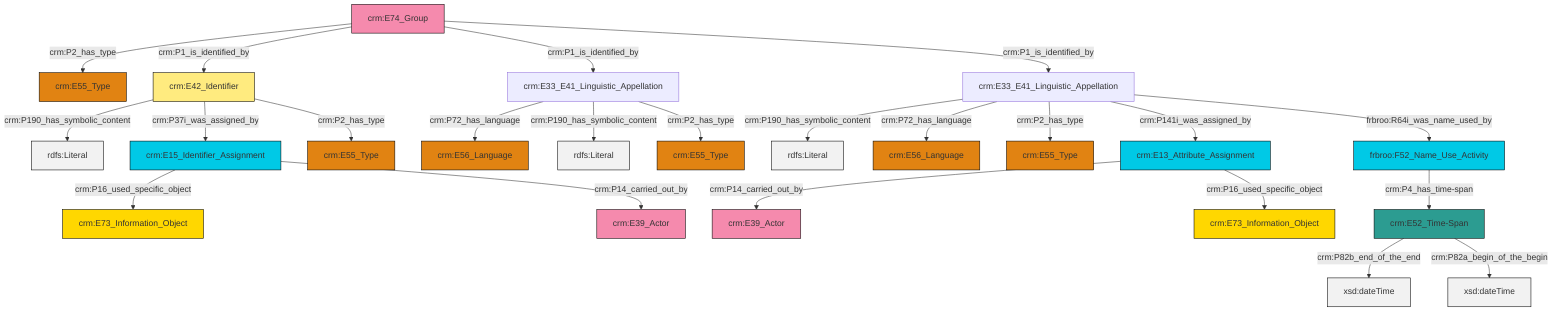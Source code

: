graph TD
classDef Literal fill:#f2f2f2,stroke:#000000;
classDef CRM_Entity fill:#FFFFFF,stroke:#000000;
classDef Temporal_Entity fill:#00C9E6, stroke:#000000;
classDef Type fill:#E18312, stroke:#000000;
classDef Time-Span fill:#2C9C91, stroke:#000000;
classDef Appellation fill:#FFEB7F, stroke:#000000;
classDef Place fill:#008836, stroke:#000000;
classDef Persistent_Item fill:#B266B2, stroke:#000000;
classDef Conceptual_Object fill:#FFD700, stroke:#000000;
classDef Physical_Thing fill:#D2B48C, stroke:#000000;
classDef Actor fill:#f58aad, stroke:#000000;
classDef PC_Classes fill:#4ce600, stroke:#000000;
classDef Multi fill:#cccccc,stroke:#000000;

0["crm:E42_Identifier"]:::Appellation -->|crm:P190_has_symbolic_content| 1[rdfs:Literal]:::Literal
0["crm:E42_Identifier"]:::Appellation -->|crm:P37i_was_assigned_by| 2["crm:E15_Identifier_Assignment"]:::Temporal_Entity
3["crm:E33_E41_Linguistic_Appellation"]:::Default -->|crm:P190_has_symbolic_content| 8[rdfs:Literal]:::Literal
11["crm:E13_Attribute_Assignment"]:::Temporal_Entity -->|crm:P14_carried_out_by| 12["crm:E39_Actor"]:::Actor
13["crm:E74_Group"]:::Actor -->|crm:P2_has_type| 14["crm:E55_Type"]:::Type
3["crm:E33_E41_Linguistic_Appellation"]:::Default -->|crm:P72_has_language| 15["crm:E56_Language"]:::Type
13["crm:E74_Group"]:::Actor -->|crm:P1_is_identified_by| 0["crm:E42_Identifier"]:::Appellation
21["frbroo:F52_Name_Use_Activity"]:::Temporal_Entity -->|crm:P4_has_time-span| 22["crm:E52_Time-Span"]:::Time-Span
3["crm:E33_E41_Linguistic_Appellation"]:::Default -->|crm:P2_has_type| 23["crm:E55_Type"]:::Type
5["crm:E33_E41_Linguistic_Appellation"]:::Default -->|crm:P72_has_language| 24["crm:E56_Language"]:::Type
5["crm:E33_E41_Linguistic_Appellation"]:::Default -->|crm:P190_has_symbolic_content| 28[rdfs:Literal]:::Literal
22["crm:E52_Time-Span"]:::Time-Span -->|crm:P82b_end_of_the_end| 29[xsd:dateTime]:::Literal
0["crm:E42_Identifier"]:::Appellation -->|crm:P2_has_type| 31["crm:E55_Type"]:::Type
11["crm:E13_Attribute_Assignment"]:::Temporal_Entity -->|crm:P16_used_specific_object| 33["crm:E73_Information_Object"]:::Conceptual_Object
2["crm:E15_Identifier_Assignment"]:::Temporal_Entity -->|crm:P16_used_specific_object| 9["crm:E73_Information_Object"]:::Conceptual_Object
3["crm:E33_E41_Linguistic_Appellation"]:::Default -->|crm:P141i_was_assigned_by| 11["crm:E13_Attribute_Assignment"]:::Temporal_Entity
3["crm:E33_E41_Linguistic_Appellation"]:::Default -->|frbroo:R64i_was_name_used_by| 21["frbroo:F52_Name_Use_Activity"]:::Temporal_Entity
2["crm:E15_Identifier_Assignment"]:::Temporal_Entity -->|crm:P14_carried_out_by| 16["crm:E39_Actor"]:::Actor
13["crm:E74_Group"]:::Actor -->|crm:P1_is_identified_by| 5["crm:E33_E41_Linguistic_Appellation"]:::Default
22["crm:E52_Time-Span"]:::Time-Span -->|crm:P82a_begin_of_the_begin| 37[xsd:dateTime]:::Literal
5["crm:E33_E41_Linguistic_Appellation"]:::Default -->|crm:P2_has_type| 18["crm:E55_Type"]:::Type
13["crm:E74_Group"]:::Actor -->|crm:P1_is_identified_by| 3["crm:E33_E41_Linguistic_Appellation"]:::Default